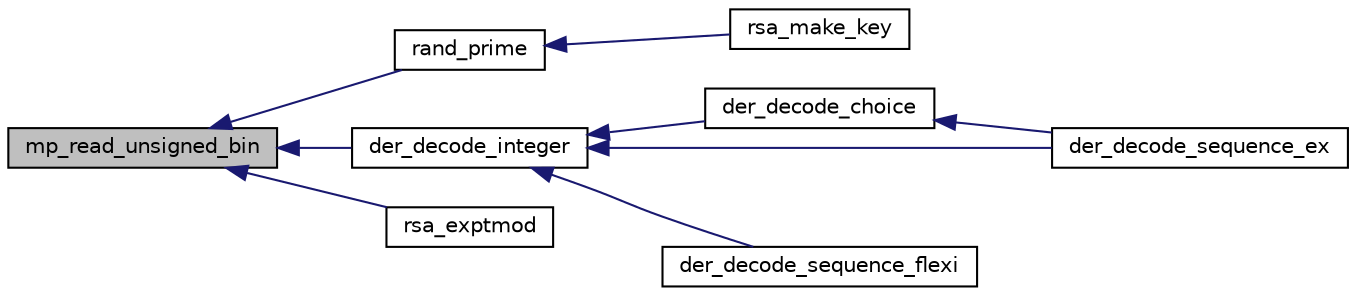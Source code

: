 digraph G
{
  edge [fontname="Helvetica",fontsize="10",labelfontname="Helvetica",labelfontsize="10"];
  node [fontname="Helvetica",fontsize="10",shape=record];
  rankdir="LR";
  Node1 [label="mp_read_unsigned_bin",height=0.2,width=0.4,color="black", fillcolor="grey75", style="filled" fontcolor="black"];
  Node1 -> Node2 [dir="back",color="midnightblue",fontsize="10",style="solid",fontname="Helvetica"];
  Node2 [label="rand_prime",height=0.2,width=0.4,color="black", fillcolor="white", style="filled",URL="$rand__prime_8c.html#a756aed6a613ea5a005bb97a4de155622"];
  Node2 -> Node3 [dir="back",color="midnightblue",fontsize="10",style="solid",fontname="Helvetica"];
  Node3 [label="rsa_make_key",height=0.2,width=0.4,color="black", fillcolor="white", style="filled",URL="$rsa__make__key_8c.html#aece58b13922a56a3fbcce677333dad9a"];
  Node1 -> Node4 [dir="back",color="midnightblue",fontsize="10",style="solid",fontname="Helvetica"];
  Node4 [label="der_decode_integer",height=0.2,width=0.4,color="black", fillcolor="white", style="filled",URL="$der__decode__integer_8c.html#ac5b0a7020165ada29ba6278fe128599d"];
  Node4 -> Node5 [dir="back",color="midnightblue",fontsize="10",style="solid",fontname="Helvetica"];
  Node5 [label="der_decode_choice",height=0.2,width=0.4,color="black", fillcolor="white", style="filled",URL="$der__decode__choice_8c.html#abbc3f8406cbf0c2d75b1c801192dcad4"];
  Node5 -> Node6 [dir="back",color="midnightblue",fontsize="10",style="solid",fontname="Helvetica"];
  Node6 [label="der_decode_sequence_ex",height=0.2,width=0.4,color="black", fillcolor="white", style="filled",URL="$der__decode__sequence__ex_8c.html#a1a943c5b2c4d97f76db0352956ab3dc6"];
  Node4 -> Node6 [dir="back",color="midnightblue",fontsize="10",style="solid",fontname="Helvetica"];
  Node4 -> Node7 [dir="back",color="midnightblue",fontsize="10",style="solid",fontname="Helvetica"];
  Node7 [label="der_decode_sequence_flexi",height=0.2,width=0.4,color="black", fillcolor="white", style="filled",URL="$der__decode__sequence__flexi_8c.html#acec68888a6eae3b64f54b37cfb43d9b1"];
  Node1 -> Node8 [dir="back",color="midnightblue",fontsize="10",style="solid",fontname="Helvetica"];
  Node8 [label="rsa_exptmod",height=0.2,width=0.4,color="black", fillcolor="white", style="filled",URL="$rsa__exptmod_8c.html#ac27e36e9024024137a00eef960708505"];
}
